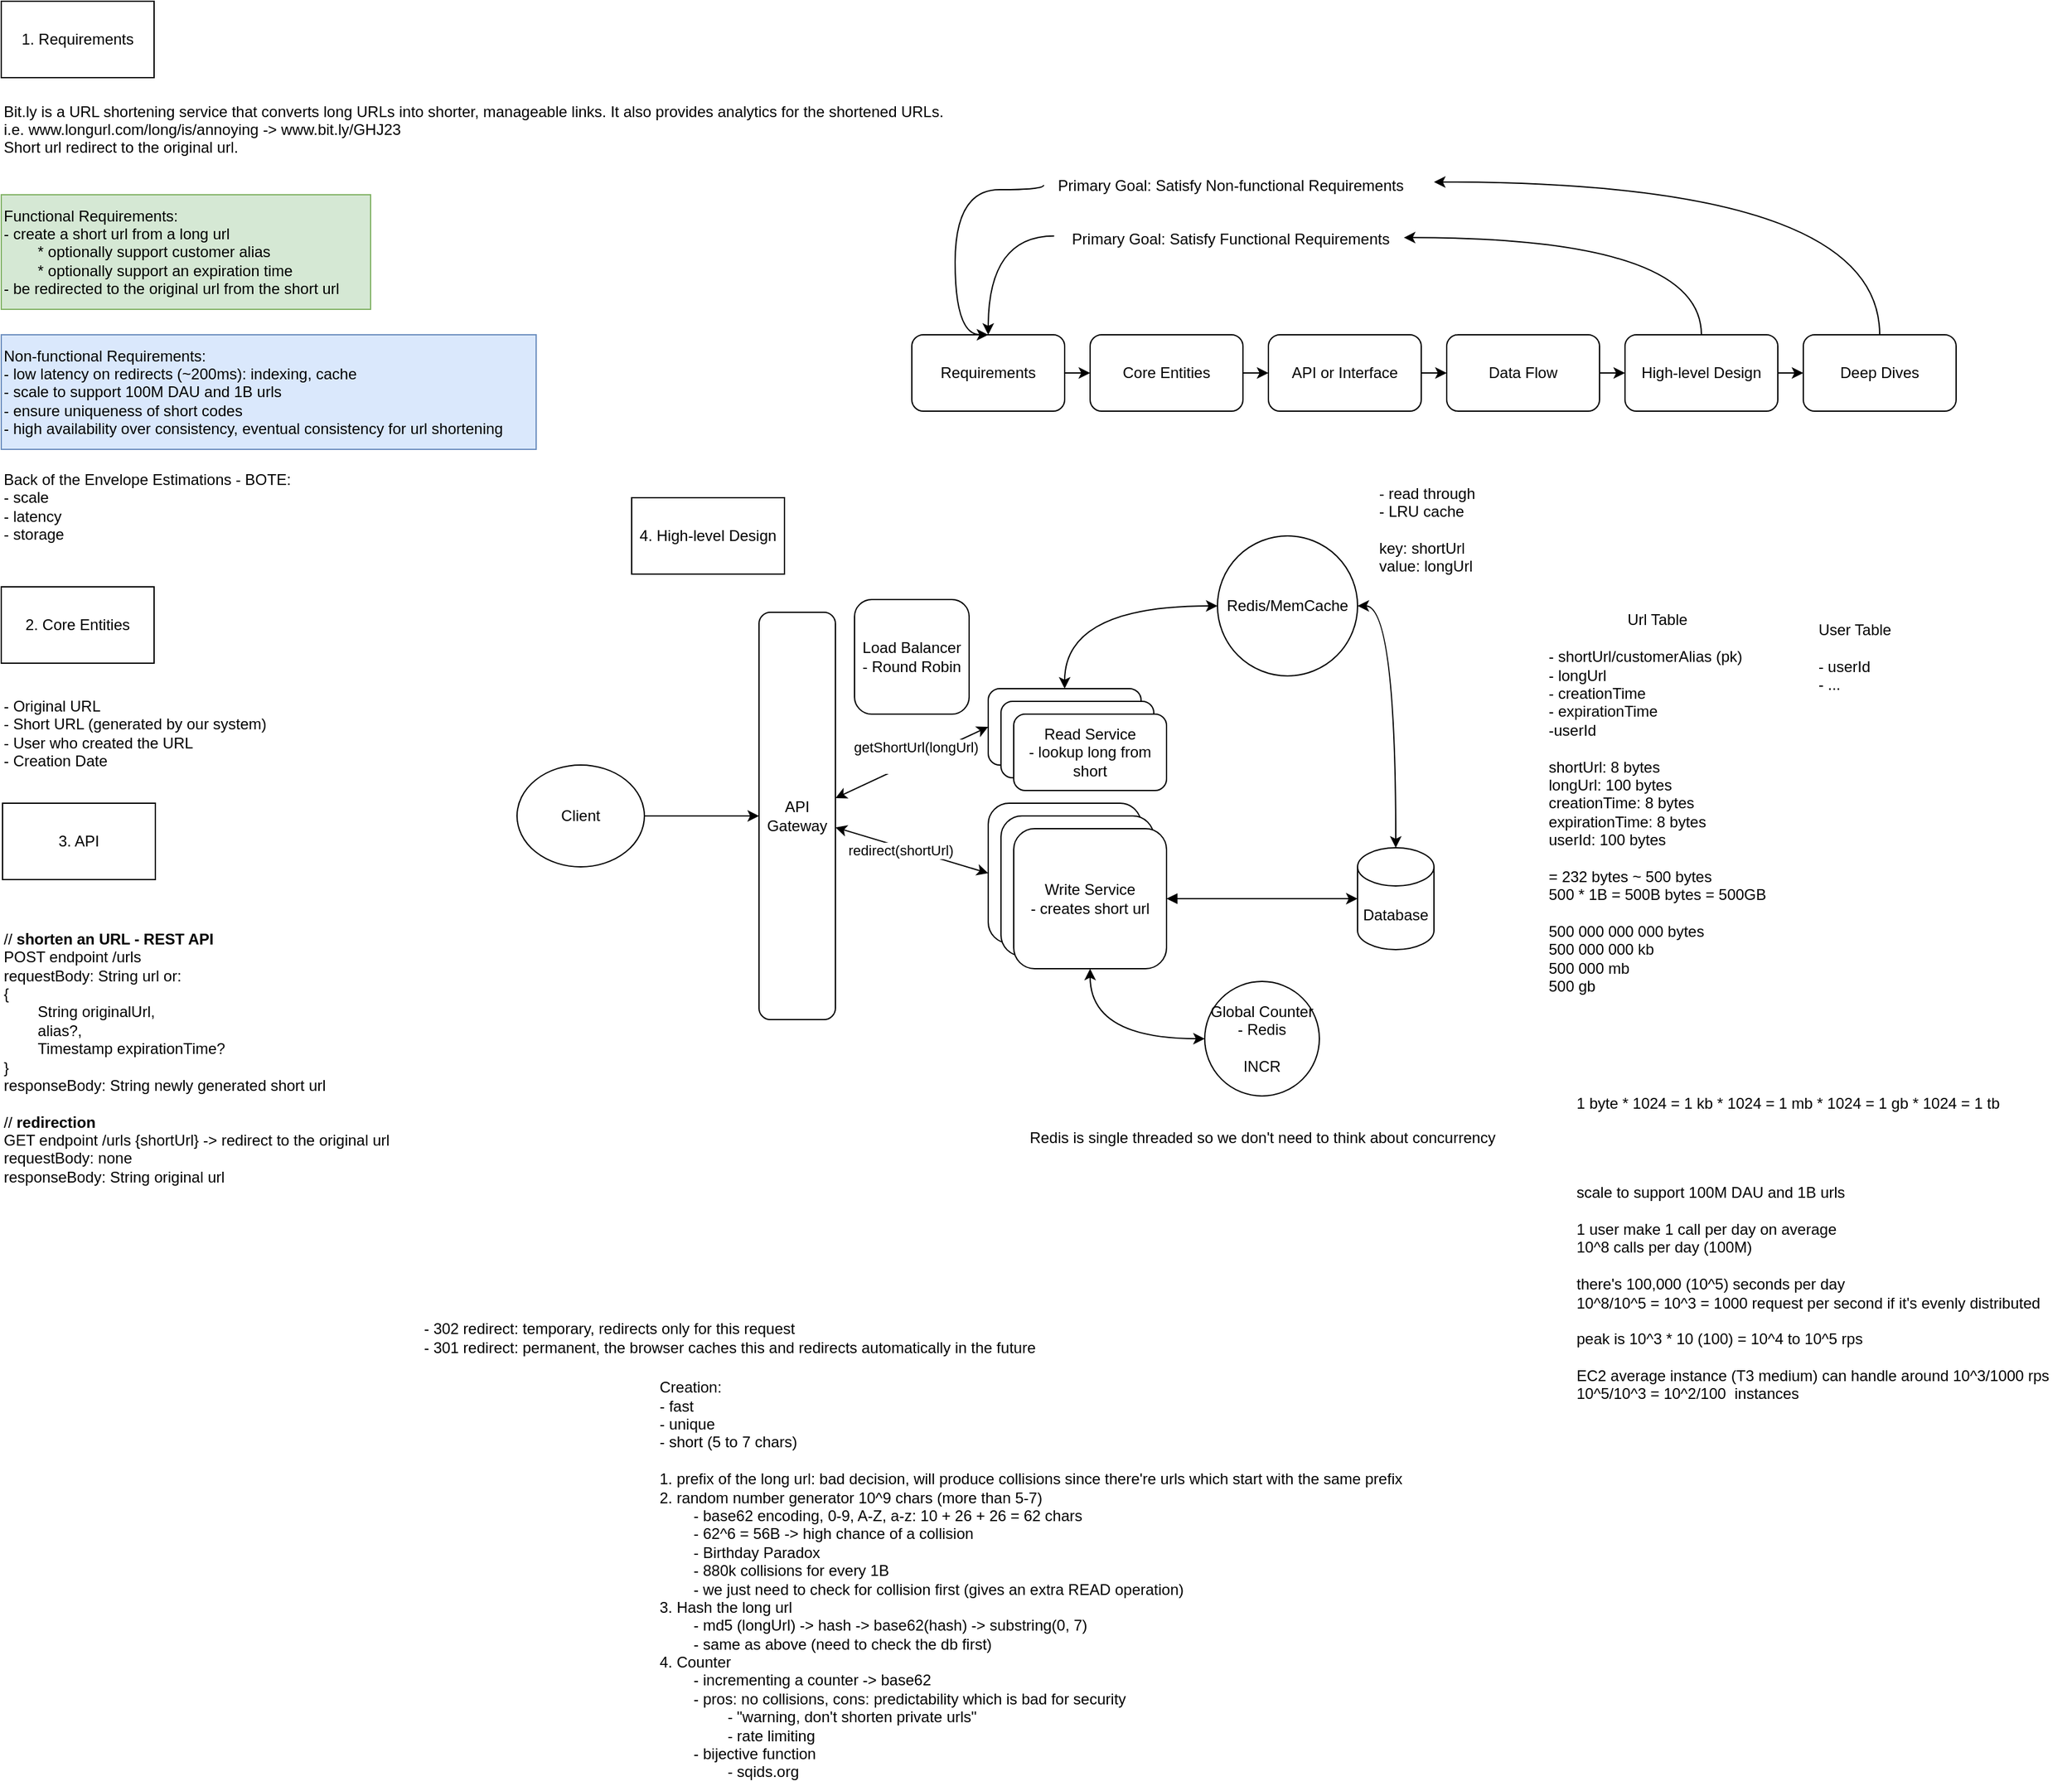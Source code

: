 <mxfile version="26.0.16">
  <diagram name="Page-1" id="W-S5D3S-NrSgTuxGWf8J">
    <mxGraphModel dx="2506" dy="2147" grid="1" gridSize="10" guides="1" tooltips="1" connect="1" arrows="1" fold="1" page="1" pageScale="1" pageWidth="850" pageHeight="1100" math="0" shadow="0">
      <root>
        <mxCell id="0" />
        <mxCell id="1" parent="0" />
        <mxCell id="mYhHZJnSablq7E9cOYk1-26" value="Load Balancer&lt;div&gt;- Round Robin&lt;/div&gt;" style="rounded=1;whiteSpace=wrap;html=1;" vertex="1" parent="1">
          <mxGeometry x="-135" y="-100" width="90" height="90" as="geometry" />
        </mxCell>
        <mxCell id="NYi645buZFho_X8sj6ll-1" value="&lt;div&gt;&lt;span style=&quot;background-color: transparent; color: light-dark(rgb(0, 0, 0), rgb(255, 255, 255));&quot;&gt;Functional Requirements:&lt;/span&gt;&lt;/div&gt;&lt;div&gt;- create a short url from a long url&lt;br&gt;&lt;span style=&quot;white-space: pre;&quot;&gt;&#x9;&lt;/span&gt;* optionally support customer alias&lt;/div&gt;&lt;div&gt;&lt;span style=&quot;white-space: pre;&quot;&gt;&#x9;&lt;/span&gt;* optionally support an expiration time&lt;/div&gt;&lt;div&gt;- be redirected to the original url from the short url&amp;nbsp;&lt;/div&gt;" style="text;html=1;align=left;verticalAlign=middle;resizable=0;points=[];autosize=1;strokeColor=#82b366;fillColor=#d5e8d4;" parent="1" vertex="1">
          <mxGeometry x="-805" y="-418" width="290" height="90" as="geometry" />
        </mxCell>
        <mxCell id="NYi645buZFho_X8sj6ll-2" value="Bit.ly is a URL shortening service that converts long URLs into shorter, manageable links. It also provides analytics for the shortened URLs.&#xa;i.e. www.longurl.com/long/is/annoying -&gt; www.bit.ly/GHJ23&#xa;Short url redirect to the original url." style="text;align=left;verticalAlign=middle;resizable=0;points=[];autosize=1;strokeColor=none;fillColor=none;" parent="1" vertex="1">
          <mxGeometry x="-805" y="-500" width="760" height="60" as="geometry" />
        </mxCell>
        <mxCell id="NYi645buZFho_X8sj6ll-4" value="Non-functional Requirements:&lt;div&gt;- low latency on redirects (~200ms): indexing, cache&lt;/div&gt;&lt;div&gt;- scale to support 100M DAU and 1B urls&lt;/div&gt;&lt;div&gt;- ensure uniqueness of short codes&lt;/div&gt;&lt;div&gt;- high availability over consistency, eventual consistency for url shortening&lt;/div&gt;" style="text;html=1;align=left;verticalAlign=middle;resizable=0;points=[];autosize=1;strokeColor=#6c8ebf;fillColor=#dae8fc;" parent="1" vertex="1">
          <mxGeometry x="-805" y="-308" width="420" height="90" as="geometry" />
        </mxCell>
        <mxCell id="NYi645buZFho_X8sj6ll-5" value="Back of the Envelope Estimations - BOTE:&lt;div&gt;- scale&lt;/div&gt;&lt;div&gt;- latency&lt;/div&gt;&lt;div&gt;- storage&lt;/div&gt;" style="text;html=1;align=left;verticalAlign=middle;resizable=0;points=[];autosize=1;strokeColor=none;fillColor=none;" parent="1" vertex="1">
          <mxGeometry x="-805" y="-208" width="250" height="70" as="geometry" />
        </mxCell>
        <mxCell id="NYi645buZFho_X8sj6ll-12" style="edgeStyle=orthogonalEdgeStyle;rounded=0;orthogonalLoop=1;jettySize=auto;html=1;exitX=1;exitY=0.5;exitDx=0;exitDy=0;entryX=0;entryY=0.5;entryDx=0;entryDy=0;" parent="1" source="NYi645buZFho_X8sj6ll-6" target="NYi645buZFho_X8sj6ll-7" edge="1">
          <mxGeometry relative="1" as="geometry" />
        </mxCell>
        <mxCell id="NYi645buZFho_X8sj6ll-6" value="Requirements" style="rounded=1;whiteSpace=wrap;html=1;" parent="1" vertex="1">
          <mxGeometry x="-90" y="-308" width="120" height="60" as="geometry" />
        </mxCell>
        <mxCell id="NYi645buZFho_X8sj6ll-13" style="edgeStyle=orthogonalEdgeStyle;rounded=0;orthogonalLoop=1;jettySize=auto;html=1;exitX=1;exitY=0.5;exitDx=0;exitDy=0;entryX=0;entryY=0.5;entryDx=0;entryDy=0;" parent="1" source="NYi645buZFho_X8sj6ll-7" target="NYi645buZFho_X8sj6ll-8" edge="1">
          <mxGeometry relative="1" as="geometry" />
        </mxCell>
        <mxCell id="NYi645buZFho_X8sj6ll-7" value="Core Entities" style="rounded=1;whiteSpace=wrap;html=1;" parent="1" vertex="1">
          <mxGeometry x="50" y="-308" width="120" height="60" as="geometry" />
        </mxCell>
        <mxCell id="NYi645buZFho_X8sj6ll-14" style="edgeStyle=orthogonalEdgeStyle;rounded=0;orthogonalLoop=1;jettySize=auto;html=1;exitX=1;exitY=0.5;exitDx=0;exitDy=0;entryX=0;entryY=0.5;entryDx=0;entryDy=0;" parent="1" source="NYi645buZFho_X8sj6ll-8" target="NYi645buZFho_X8sj6ll-9" edge="1">
          <mxGeometry relative="1" as="geometry" />
        </mxCell>
        <mxCell id="NYi645buZFho_X8sj6ll-8" value="API or Interface" style="rounded=1;whiteSpace=wrap;html=1;" parent="1" vertex="1">
          <mxGeometry x="190" y="-308" width="120" height="60" as="geometry" />
        </mxCell>
        <mxCell id="NYi645buZFho_X8sj6ll-15" style="edgeStyle=orthogonalEdgeStyle;rounded=0;orthogonalLoop=1;jettySize=auto;html=1;exitX=1;exitY=0.5;exitDx=0;exitDy=0;entryX=0;entryY=0.5;entryDx=0;entryDy=0;" parent="1" source="NYi645buZFho_X8sj6ll-9" target="NYi645buZFho_X8sj6ll-10" edge="1">
          <mxGeometry relative="1" as="geometry" />
        </mxCell>
        <mxCell id="NYi645buZFho_X8sj6ll-9" value="Data Flow" style="rounded=1;whiteSpace=wrap;html=1;" parent="1" vertex="1">
          <mxGeometry x="330" y="-308" width="120" height="60" as="geometry" />
        </mxCell>
        <mxCell id="NYi645buZFho_X8sj6ll-16" style="edgeStyle=orthogonalEdgeStyle;rounded=0;orthogonalLoop=1;jettySize=auto;html=1;exitX=1;exitY=0.5;exitDx=0;exitDy=0;entryX=0;entryY=0.5;entryDx=0;entryDy=0;" parent="1" source="NYi645buZFho_X8sj6ll-10" target="NYi645buZFho_X8sj6ll-11" edge="1">
          <mxGeometry relative="1" as="geometry" />
        </mxCell>
        <mxCell id="NYi645buZFho_X8sj6ll-10" value="High-level Design" style="rounded=1;whiteSpace=wrap;html=1;" parent="1" vertex="1">
          <mxGeometry x="470" y="-308" width="120" height="60" as="geometry" />
        </mxCell>
        <mxCell id="NYi645buZFho_X8sj6ll-11" value="Deep Dives" style="rounded=1;whiteSpace=wrap;html=1;" parent="1" vertex="1">
          <mxGeometry x="610" y="-308" width="120" height="60" as="geometry" />
        </mxCell>
        <mxCell id="NYi645buZFho_X8sj6ll-17" value="Primary Goal: Satisfy Non-functional Requirements" style="text;html=1;align=center;verticalAlign=middle;resizable=0;points=[];autosize=1;strokeColor=none;fillColor=none;" parent="1" vertex="1">
          <mxGeometry x="15" y="-440" width="290" height="30" as="geometry" />
        </mxCell>
        <mxCell id="NYi645buZFho_X8sj6ll-19" style="edgeStyle=orthogonalEdgeStyle;rounded=0;orthogonalLoop=1;jettySize=auto;html=1;entryX=0.5;entryY=0;entryDx=0;entryDy=0;curved=1;exitX=-0.012;exitY=0.411;exitDx=0;exitDy=0;exitPerimeter=0;" parent="1" source="NYi645buZFho_X8sj6ll-18" target="NYi645buZFho_X8sj6ll-6" edge="1">
          <mxGeometry relative="1" as="geometry">
            <Array as="points">
              <mxPoint x="-30" y="-386" />
            </Array>
          </mxGeometry>
        </mxCell>
        <mxCell id="NYi645buZFho_X8sj6ll-18" value="Primary Goal: Satisfy Functional Requirements" style="text;html=1;align=center;verticalAlign=middle;resizable=0;points=[];autosize=1;strokeColor=none;fillColor=none;" parent="1" vertex="1">
          <mxGeometry x="25" y="-398" width="270" height="30" as="geometry" />
        </mxCell>
        <mxCell id="NYi645buZFho_X8sj6ll-20" style="edgeStyle=orthogonalEdgeStyle;rounded=0;orthogonalLoop=1;jettySize=auto;html=1;entryX=0.5;entryY=0;entryDx=0;entryDy=0;curved=1;exitX=-0.005;exitY=0.478;exitDx=0;exitDy=0;exitPerimeter=0;" parent="1" source="NYi645buZFho_X8sj6ll-17" target="NYi645buZFho_X8sj6ll-6" edge="1">
          <mxGeometry relative="1" as="geometry">
            <mxPoint x="-4" y="-422" as="sourcePoint" />
            <mxPoint x="-56" y="-344" as="targetPoint" />
            <Array as="points">
              <mxPoint x="14" y="-422" />
              <mxPoint x="-56" y="-422" />
              <mxPoint x="-56" y="-308" />
            </Array>
          </mxGeometry>
        </mxCell>
        <mxCell id="NYi645buZFho_X8sj6ll-21" style="edgeStyle=orthogonalEdgeStyle;rounded=0;orthogonalLoop=1;jettySize=auto;html=1;exitX=0.5;exitY=0;exitDx=0;exitDy=0;entryX=1.005;entryY=0.456;entryDx=0;entryDy=0;entryPerimeter=0;curved=1;" parent="1" source="NYi645buZFho_X8sj6ll-10" target="NYi645buZFho_X8sj6ll-18" edge="1">
          <mxGeometry relative="1" as="geometry">
            <Array as="points">
              <mxPoint x="530" y="-384" />
            </Array>
          </mxGeometry>
        </mxCell>
        <mxCell id="NYi645buZFho_X8sj6ll-22" style="edgeStyle=orthogonalEdgeStyle;rounded=0;orthogonalLoop=1;jettySize=auto;html=1;exitX=0.5;exitY=0;exitDx=0;exitDy=0;curved=1;" parent="1" source="NYi645buZFho_X8sj6ll-11" edge="1">
          <mxGeometry relative="1" as="geometry">
            <mxPoint x="584" y="-352" as="sourcePoint" />
            <mxPoint x="320" y="-428" as="targetPoint" />
            <Array as="points">
              <mxPoint x="670" y="-428" />
            </Array>
          </mxGeometry>
        </mxCell>
        <mxCell id="WlYuZ18gytErp-pwOAd8-4" value="1. Requirements" style="whiteSpace=wrap;html=1;" parent="1" vertex="1">
          <mxGeometry x="-805" y="-570" width="120" height="60" as="geometry" />
        </mxCell>
        <mxCell id="WlYuZ18gytErp-pwOAd8-6" value="2. Core Entities" style="whiteSpace=wrap;html=1;" parent="1" vertex="1">
          <mxGeometry x="-805" y="-110" width="120" height="60" as="geometry" />
        </mxCell>
        <mxCell id="WlYuZ18gytErp-pwOAd8-7" value="- Original URL&lt;div&gt;- Short URL (generated by our system)&lt;/div&gt;&lt;div&gt;- User who created the URL&lt;/div&gt;&lt;div&gt;- Creation Date&lt;/div&gt;" style="text;html=1;align=left;verticalAlign=middle;resizable=0;points=[];autosize=1;strokeColor=none;fillColor=none;" parent="1" vertex="1">
          <mxGeometry x="-805" y="-30" width="230" height="70" as="geometry" />
        </mxCell>
        <mxCell id="WlYuZ18gytErp-pwOAd8-8" value="3. API" style="whiteSpace=wrap;html=1;" parent="1" vertex="1">
          <mxGeometry x="-804" y="60" width="120" height="60" as="geometry" />
        </mxCell>
        <mxCell id="WlYuZ18gytErp-pwOAd8-9" value="// &lt;b&gt;shorten an URL - REST API&lt;/b&gt;&lt;div&gt;POST endpoint /urls&amp;nbsp;&lt;/div&gt;&lt;div&gt;requestBody: String url or:&lt;/div&gt;&lt;div&gt;{&lt;/div&gt;&lt;div&gt;&lt;span style=&quot;white-space: pre;&quot;&gt;&#x9;&lt;/span&gt;String originalUrl,&lt;br&gt;&lt;/div&gt;&lt;div&gt;&lt;span style=&quot;white-space: pre;&quot;&gt;&#x9;&lt;/span&gt;alias?,&lt;br&gt;&lt;/div&gt;&lt;div&gt;&lt;span style=&quot;white-space: pre;&quot;&gt;&#x9;&lt;/span&gt;Timestamp expirationTime?&lt;br&gt;&lt;/div&gt;&lt;div&gt;}&lt;/div&gt;&lt;div&gt;responseBody: String newly generated short url&lt;/div&gt;&lt;div&gt;&lt;br&gt;&lt;/div&gt;&lt;div&gt;// &lt;b&gt;redirection&lt;/b&gt;&lt;/div&gt;&lt;div&gt;GET endpoint /urls {shortUrl} -&amp;gt; redirect to the original url&lt;/div&gt;&lt;div&gt;requestBody: none&lt;/div&gt;&lt;div&gt;&lt;span style=&quot;background-color: transparent; color: light-dark(rgb(0, 0, 0), rgb(255, 255, 255));&quot;&gt;responseBody: String original url&lt;/span&gt;&lt;/div&gt;" style="text;html=1;align=left;verticalAlign=middle;resizable=0;points=[];autosize=1;strokeColor=none;fillColor=none;" parent="1" vertex="1">
          <mxGeometry x="-805" y="150" width="330" height="220" as="geometry" />
        </mxCell>
        <mxCell id="OtQa-hA_GBM6bAkbddbd-1" value="4. High-level Design" style="whiteSpace=wrap;html=1;" parent="1" vertex="1">
          <mxGeometry x="-310" y="-180" width="120" height="60" as="geometry" />
        </mxCell>
        <mxCell id="mYhHZJnSablq7E9cOYk1-17" style="edgeStyle=orthogonalEdgeStyle;rounded=0;orthogonalLoop=1;jettySize=auto;html=1;entryX=0;entryY=0.5;entryDx=0;entryDy=0;" edge="1" parent="1" source="OtQa-hA_GBM6bAkbddbd-2" target="mYhHZJnSablq7E9cOYk1-11">
          <mxGeometry relative="1" as="geometry" />
        </mxCell>
        <mxCell id="OtQa-hA_GBM6bAkbddbd-2" value="Client" style="ellipse;whiteSpace=wrap;html=1;" parent="1" vertex="1">
          <mxGeometry x="-400" y="30" width="100" height="80" as="geometry" />
        </mxCell>
        <mxCell id="OtQa-hA_GBM6bAkbddbd-7" style="edgeStyle=orthogonalEdgeStyle;rounded=0;orthogonalLoop=1;jettySize=auto;html=1;exitX=1;exitY=0.5;exitDx=0;exitDy=0;startArrow=block;startFill=1;endArrow=classic;endFill=1;" parent="1" source="mYhHZJnSablq7E9cOYk1-25" target="OtQa-hA_GBM6bAkbddbd-4" edge="1">
          <mxGeometry relative="1" as="geometry">
            <mxPoint x="120" y="75" as="sourcePoint" />
          </mxGeometry>
        </mxCell>
        <mxCell id="mYhHZJnSablq7E9cOYk1-2" style="edgeStyle=orthogonalEdgeStyle;rounded=0;orthogonalLoop=1;jettySize=auto;html=1;curved=1;entryX=0;entryY=0.5;entryDx=0;entryDy=0;exitX=0.5;exitY=0;exitDx=0;exitDy=0;startArrow=classic;startFill=1;" edge="1" parent="1" source="mYhHZJnSablq7E9cOYk1-6" target="mYhHZJnSablq7E9cOYk1-1">
          <mxGeometry relative="1" as="geometry">
            <mxPoint x="100" y="-120.0" as="targetPoint" />
            <mxPoint x="60" y="-10" as="sourcePoint" />
          </mxGeometry>
        </mxCell>
        <mxCell id="OtQa-hA_GBM6bAkbddbd-4" value="Database" style="shape=cylinder3;whiteSpace=wrap;html=1;boundedLbl=1;backgroundOutline=1;size=15;" parent="1" vertex="1">
          <mxGeometry x="260" y="95" width="60" height="80" as="geometry" />
        </mxCell>
        <mxCell id="OtQa-hA_GBM6bAkbddbd-9" value="Url Table&lt;div&gt;&lt;br&gt;&lt;div style=&quot;text-align: left;&quot;&gt;- shortUrl/customerAlias (pk)&lt;/div&gt;&lt;div style=&quot;text-align: left;&quot;&gt;- longUrl&lt;/div&gt;&lt;div style=&quot;text-align: left;&quot;&gt;- creationTime&lt;/div&gt;&lt;div style=&quot;text-align: left;&quot;&gt;- expirationTime&lt;/div&gt;&lt;div style=&quot;text-align: left;&quot;&gt;-userId&lt;/div&gt;&lt;div style=&quot;text-align: left;&quot;&gt;&lt;br&gt;&lt;/div&gt;&lt;div style=&quot;text-align: left;&quot;&gt;shortUrl: 8 bytes&lt;/div&gt;&lt;div style=&quot;text-align: left;&quot;&gt;longUrl: 100 bytes&lt;/div&gt;&lt;div style=&quot;text-align: left;&quot;&gt;creationTime: 8 bytes&lt;/div&gt;&lt;div style=&quot;text-align: left;&quot;&gt;expirationTime: 8 bytes&lt;/div&gt;&lt;div style=&quot;text-align: left;&quot;&gt;userId: 100 bytes&lt;/div&gt;&lt;div style=&quot;text-align: left;&quot;&gt;&lt;br&gt;&lt;/div&gt;&lt;div style=&quot;text-align: left;&quot;&gt;= 232 bytes ~ 500 bytes&lt;/div&gt;&lt;div style=&quot;text-align: left;&quot;&gt;500 * 1B = 500B bytes = 500GB&lt;/div&gt;&lt;div style=&quot;text-align: left;&quot;&gt;&lt;br&gt;&lt;/div&gt;&lt;div style=&quot;text-align: left;&quot;&gt;500 000 000 000 bytes&lt;/div&gt;&lt;div style=&quot;text-align: left;&quot;&gt;500 000 000 kb&lt;/div&gt;&lt;div style=&quot;text-align: left;&quot;&gt;500 000 mb&lt;/div&gt;&lt;div style=&quot;text-align: left;&quot;&gt;500 gb&lt;/div&gt;&lt;/div&gt;" style="text;html=1;align=center;verticalAlign=middle;resizable=0;points=[];autosize=1;strokeColor=none;fillColor=none;" parent="1" vertex="1">
          <mxGeometry x="400" y="-100" width="190" height="320" as="geometry" />
        </mxCell>
        <mxCell id="OtQa-hA_GBM6bAkbddbd-10" value="User Table&lt;div&gt;&amp;nbsp;&lt;br&gt;&lt;div style=&quot;text-align: left;&quot;&gt;- userId&lt;/div&gt;&lt;div style=&quot;text-align: left;&quot;&gt;- ...&lt;/div&gt;&lt;/div&gt;" style="text;html=1;align=center;verticalAlign=middle;resizable=0;points=[];autosize=1;strokeColor=none;fillColor=none;" parent="1" vertex="1">
          <mxGeometry x="610" y="-90" width="80" height="70" as="geometry" />
        </mxCell>
        <mxCell id="OtQa-hA_GBM6bAkbddbd-11" value="- 302 redirect: temporary, redirects only for this request&lt;div&gt;- 301 redirect: permanent, the browser caches this and redirects automatically in the future&lt;/div&gt;" style="text;html=1;align=left;verticalAlign=middle;resizable=0;points=[];autosize=1;strokeColor=none;fillColor=none;" parent="1" vertex="1">
          <mxGeometry x="-475" y="460" width="500" height="40" as="geometry" />
        </mxCell>
        <mxCell id="OtQa-hA_GBM6bAkbddbd-12" value="Creation:&lt;div&gt;- fast&lt;/div&gt;&lt;div&gt;- unique&lt;/div&gt;&lt;div&gt;- short (5 to 7 chars)&lt;/div&gt;&lt;div&gt;&lt;br&gt;&lt;/div&gt;&lt;div&gt;1. prefix of the long url: bad decision, will produce collisions since there&#39;re urls which start with the same prefix&lt;/div&gt;&lt;div&gt;2. random number generator 10^9 chars (more than 5-7)&lt;/div&gt;&lt;div&gt;&lt;span style=&quot;white-space: pre;&quot;&gt;&#x9;&lt;/span&gt;- base62 encoding, 0-9, A-Z, a-z: 10 + 26 + 26 = 62 chars&lt;br&gt;&lt;/div&gt;&lt;div&gt;&lt;span style=&quot;white-space: pre;&quot;&gt;&#x9;&lt;/span&gt;- 62^6 = 56B -&amp;gt; high chance of a collision&lt;br&gt;&lt;/div&gt;&lt;div&gt;&lt;span style=&quot;white-space: pre;&quot;&gt;&#x9;&lt;/span&gt;- Birthday Paradox&lt;br&gt;&lt;/div&gt;&lt;div&gt;&lt;span style=&quot;white-space: pre;&quot;&gt;&#x9;&lt;/span&gt;- 880k collisions for every 1B&lt;br&gt;&lt;/div&gt;&lt;div&gt;&lt;span style=&quot;white-space: pre;&quot;&gt;&#x9;&lt;/span&gt;- we just need to check for collision first (gives an extra READ operation)&lt;br&gt;&lt;/div&gt;&lt;div&gt;3. Hash the long url&lt;/div&gt;&lt;div&gt;&lt;span style=&quot;white-space: pre;&quot;&gt;&#x9;&lt;/span&gt;- md5 (longUrl) -&amp;gt; hash -&amp;gt; base62(hash) -&amp;gt; substring(0, 7)&lt;br&gt;&lt;/div&gt;&lt;div&gt;&lt;span style=&quot;white-space: pre;&quot;&gt;&#x9;&lt;/span&gt;- same as above (need to check the db first)&lt;br&gt;&lt;/div&gt;&lt;div&gt;4. Counter&lt;/div&gt;&lt;div&gt;&lt;span style=&quot;white-space: pre;&quot;&gt;&#x9;&lt;/span&gt;- incrementing a counter -&amp;gt; base62&lt;br&gt;&lt;/div&gt;&lt;div&gt;&lt;span style=&quot;white-space: pre;&quot;&gt;&#x9;&lt;/span&gt;- pros: no collisions, cons: predictability which is bad for security&lt;br&gt;&lt;/div&gt;&lt;div&gt;&lt;span style=&quot;white-space: pre;&quot;&gt;&#x9;&lt;/span&gt;&lt;span style=&quot;white-space: pre;&quot;&gt;&#x9;&lt;/span&gt;- &quot;warning, don&#39;t shorten private urls&quot;&lt;br&gt;&lt;/div&gt;&lt;div&gt;&lt;span style=&quot;white-space: pre;&quot;&gt;&#x9;&lt;/span&gt;&lt;span style=&quot;white-space: pre;&quot;&gt;&#x9;&lt;/span&gt;- rate limiting&lt;br&gt;&lt;/div&gt;&lt;div&gt;&lt;span style=&quot;white-space: pre;&quot;&gt;&#x9;&lt;/span&gt;- bijective function&lt;br&gt;&lt;/div&gt;&lt;div&gt;&lt;span style=&quot;white-space: pre;&quot;&gt;&#x9;&lt;/span&gt;&lt;span style=&quot;white-space: pre;&quot;&gt;&#x9;&lt;/span&gt;- sqids.org&lt;br&gt;&lt;/div&gt;" style="text;html=1;align=left;verticalAlign=middle;resizable=0;points=[];autosize=1;strokeColor=none;fillColor=none;" parent="1" vertex="1">
          <mxGeometry x="-290" y="505" width="610" height="330" as="geometry" />
        </mxCell>
        <mxCell id="mYhHZJnSablq7E9cOYk1-1" value="Redis/MemCache" style="ellipse;whiteSpace=wrap;html=1;aspect=fixed;" vertex="1" parent="1">
          <mxGeometry x="150" y="-150" width="110" height="110" as="geometry" />
        </mxCell>
        <mxCell id="mYhHZJnSablq7E9cOYk1-3" style="edgeStyle=orthogonalEdgeStyle;rounded=0;orthogonalLoop=1;jettySize=auto;html=1;curved=1;entryX=1;entryY=0.5;entryDx=0;entryDy=0;exitX=0.5;exitY=0;exitDx=0;exitDy=0;startArrow=classic;startFill=1;exitPerimeter=0;" edge="1" parent="1" source="OtQa-hA_GBM6bAkbddbd-4" target="mYhHZJnSablq7E9cOYk1-1">
          <mxGeometry relative="1" as="geometry">
            <mxPoint x="170" y="-115" as="targetPoint" />
            <mxPoint x="70" as="sourcePoint" />
          </mxGeometry>
        </mxCell>
        <mxCell id="mYhHZJnSablq7E9cOYk1-4" value="- read through&lt;div&gt;- LRU cache&lt;/div&gt;&lt;div&gt;&lt;br&gt;&lt;/div&gt;&lt;div&gt;key: shortUrl&lt;/div&gt;&lt;div&gt;value: longUrl&lt;/div&gt;" style="text;html=1;align=left;verticalAlign=middle;resizable=0;points=[];autosize=1;strokeColor=none;fillColor=none;" vertex="1" parent="1">
          <mxGeometry x="275" y="-200" width="100" height="90" as="geometry" />
        </mxCell>
        <mxCell id="mYhHZJnSablq7E9cOYk1-5" value="&lt;div&gt;&lt;div style=&quot;&quot;&gt;scale to support 100M DAU and 1B urls&lt;/div&gt;&lt;div&gt;&lt;br&gt;&lt;/div&gt;&lt;div&gt;1 user make 1 call per day on average&lt;/div&gt;&lt;div&gt;10^8 calls per day (100M)&lt;/div&gt;&lt;div&gt;&lt;br&gt;&lt;/div&gt;&lt;div&gt;there&#39;s 100,000 (10^5) seconds per day&lt;/div&gt;&lt;div&gt;10^8/10^5 = 10^3 = 1000 request per second if it&#39;s evenly distributed&lt;/div&gt;&lt;div&gt;&lt;br&gt;&lt;/div&gt;&lt;div&gt;peak is 10^3 * 10 (100) = 10^4 to 10^5 rps&lt;/div&gt;&lt;div&gt;&lt;br&gt;&lt;/div&gt;&lt;div&gt;EC2 average instance (T3 medium) can handle around 10^3/1000 rps&lt;/div&gt;&lt;div&gt;10^5/10^3 = 10^2/100&amp;nbsp; instances&lt;/div&gt;&lt;/div&gt;" style="text;html=1;align=left;verticalAlign=middle;resizable=0;points=[];autosize=1;strokeColor=none;fillColor=none;" vertex="1" parent="1">
          <mxGeometry x="430" y="350" width="390" height="190" as="geometry" />
        </mxCell>
        <mxCell id="mYhHZJnSablq7E9cOYk1-6" value="Read Service&lt;div&gt;- lookup long from short&lt;/div&gt;" style="rounded=1;whiteSpace=wrap;html=1;" vertex="1" parent="1">
          <mxGeometry x="-30" y="-30" width="120" height="60" as="geometry" />
        </mxCell>
        <mxCell id="mYhHZJnSablq7E9cOYk1-7" value="Write Service&lt;div&gt;- creates short url&lt;/div&gt;" style="rounded=1;whiteSpace=wrap;html=1;" vertex="1" parent="1">
          <mxGeometry x="-30" y="60" width="120" height="110" as="geometry" />
        </mxCell>
        <mxCell id="mYhHZJnSablq7E9cOYk1-15" style="rounded=0;orthogonalLoop=1;jettySize=auto;html=1;entryX=0;entryY=0.5;entryDx=0;entryDy=0;startArrow=classic;startFill=1;" edge="1" parent="1" source="mYhHZJnSablq7E9cOYk1-11" target="mYhHZJnSablq7E9cOYk1-6">
          <mxGeometry relative="1" as="geometry" />
        </mxCell>
        <mxCell id="mYhHZJnSablq7E9cOYk1-18" value="getShortUrl(longUrl)&lt;div&gt;&lt;br&gt;&lt;/div&gt;" style="edgeLabel;html=1;align=center;verticalAlign=middle;resizable=0;points=[];" vertex="1" connectable="0" parent="mYhHZJnSablq7E9cOYk1-15">
          <mxGeometry x="0.063" y="3" relative="1" as="geometry">
            <mxPoint y="-1" as="offset" />
          </mxGeometry>
        </mxCell>
        <mxCell id="mYhHZJnSablq7E9cOYk1-16" style="rounded=0;orthogonalLoop=1;jettySize=auto;html=1;entryX=0;entryY=0.5;entryDx=0;entryDy=0;startArrow=classic;startFill=1;" edge="1" parent="1" source="mYhHZJnSablq7E9cOYk1-11" target="mYhHZJnSablq7E9cOYk1-7">
          <mxGeometry relative="1" as="geometry" />
        </mxCell>
        <mxCell id="mYhHZJnSablq7E9cOYk1-19" value="redirect(shortUrl)" style="edgeLabel;html=1;align=center;verticalAlign=middle;resizable=0;points=[];" vertex="1" connectable="0" parent="mYhHZJnSablq7E9cOYk1-16">
          <mxGeometry x="-0.146" y="-2" relative="1" as="geometry">
            <mxPoint as="offset" />
          </mxGeometry>
        </mxCell>
        <mxCell id="mYhHZJnSablq7E9cOYk1-11" value="API Gateway" style="rounded=1;whiteSpace=wrap;html=1;" vertex="1" parent="1">
          <mxGeometry x="-210" y="-90" width="60" height="320" as="geometry" />
        </mxCell>
        <mxCell id="OtQa-hA_GBM6bAkbddbd-13" value="Counter" style="rounded=1;whiteSpace=wrap;html=1;gradientColor=none;direction=west;" parent="1" vertex="1">
          <mxGeometry x="-5" y="127.5" width="70" height="30" as="geometry" />
        </mxCell>
        <mxCell id="mYhHZJnSablq7E9cOYk1-22" value="Read Service&lt;div&gt;- lookup long from short&lt;/div&gt;" style="rounded=1;whiteSpace=wrap;html=1;" vertex="1" parent="1">
          <mxGeometry x="-20" y="-20" width="120" height="60" as="geometry" />
        </mxCell>
        <mxCell id="mYhHZJnSablq7E9cOYk1-23" value="Read Service&lt;div&gt;- lookup long from short&lt;/div&gt;" style="rounded=1;whiteSpace=wrap;html=1;" vertex="1" parent="1">
          <mxGeometry x="-10" y="-10" width="120" height="60" as="geometry" />
        </mxCell>
        <mxCell id="mYhHZJnSablq7E9cOYk1-24" value="Write Service&lt;div&gt;- creates short url&lt;/div&gt;" style="rounded=1;whiteSpace=wrap;html=1;" vertex="1" parent="1">
          <mxGeometry x="-20" y="70" width="120" height="110" as="geometry" />
        </mxCell>
        <mxCell id="mYhHZJnSablq7E9cOYk1-25" value="Write Service&lt;div&gt;- creates short url&lt;/div&gt;" style="rounded=1;whiteSpace=wrap;html=1;" vertex="1" parent="1">
          <mxGeometry x="-10" y="80" width="120" height="110" as="geometry" />
        </mxCell>
        <mxCell id="mYhHZJnSablq7E9cOYk1-28" style="edgeStyle=orthogonalEdgeStyle;rounded=0;orthogonalLoop=1;jettySize=auto;html=1;entryX=0.5;entryY=1;entryDx=0;entryDy=0;curved=1;startArrow=classic;startFill=1;" edge="1" parent="1" source="mYhHZJnSablq7E9cOYk1-27" target="mYhHZJnSablq7E9cOYk1-25">
          <mxGeometry relative="1" as="geometry" />
        </mxCell>
        <mxCell id="mYhHZJnSablq7E9cOYk1-27" value="Global Counter&lt;div&gt;- Redis&lt;/div&gt;&lt;div&gt;&lt;br&gt;&lt;/div&gt;&lt;div&gt;INCR&lt;/div&gt;" style="ellipse;whiteSpace=wrap;html=1;aspect=fixed;" vertex="1" parent="1">
          <mxGeometry x="140" y="200" width="90" height="90" as="geometry" />
        </mxCell>
        <mxCell id="mYhHZJnSablq7E9cOYk1-29" value="Redis is single threaded so we don&#39;t need to think about concurrency" style="text;html=1;align=center;verticalAlign=middle;resizable=0;points=[];autosize=1;strokeColor=none;fillColor=none;" vertex="1" parent="1">
          <mxGeometry x="-10" y="308" width="390" height="30" as="geometry" />
        </mxCell>
        <mxCell id="mYhHZJnSablq7E9cOYk1-31" value="1 byte * 1024 = 1 kb * 1024 = 1 mb * 1024 = 1 gb * 1024 = 1 tb&lt;div&gt;&lt;br&gt;&lt;div&gt;&lt;br&gt;&lt;/div&gt;&lt;/div&gt;" style="text;html=1;align=left;verticalAlign=middle;resizable=0;points=[];autosize=1;strokeColor=none;fillColor=none;" vertex="1" parent="1">
          <mxGeometry x="430" y="280" width="360" height="60" as="geometry" />
        </mxCell>
      </root>
    </mxGraphModel>
  </diagram>
</mxfile>
